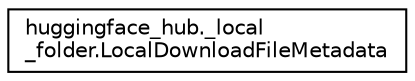 digraph "Graphical Class Hierarchy"
{
 // LATEX_PDF_SIZE
  edge [fontname="Helvetica",fontsize="10",labelfontname="Helvetica",labelfontsize="10"];
  node [fontname="Helvetica",fontsize="10",shape=record];
  rankdir="LR";
  Node0 [label="huggingface_hub._local\l_folder.LocalDownloadFileMetadata",height=0.2,width=0.4,color="black", fillcolor="white", style="filled",URL="$classhuggingface__hub_1_1__local__folder_1_1LocalDownloadFileMetadata.html",tooltip=" "];
}
